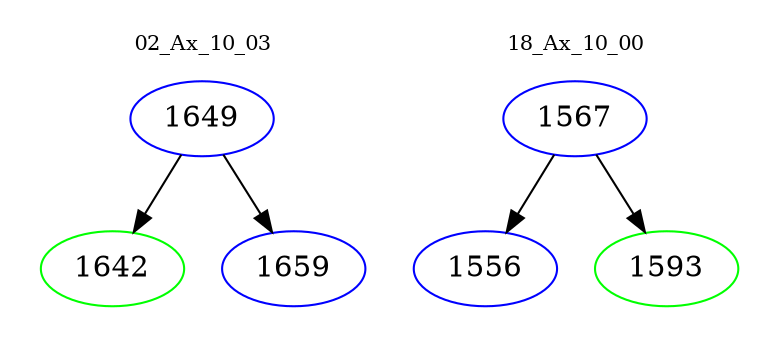 digraph{
subgraph cluster_0 {
color = white
label = "02_Ax_10_03";
fontsize=10;
T0_1649 [label="1649", color="blue"]
T0_1649 -> T0_1642 [color="black"]
T0_1642 [label="1642", color="green"]
T0_1649 -> T0_1659 [color="black"]
T0_1659 [label="1659", color="blue"]
}
subgraph cluster_1 {
color = white
label = "18_Ax_10_00";
fontsize=10;
T1_1567 [label="1567", color="blue"]
T1_1567 -> T1_1556 [color="black"]
T1_1556 [label="1556", color="blue"]
T1_1567 -> T1_1593 [color="black"]
T1_1593 [label="1593", color="green"]
}
}
